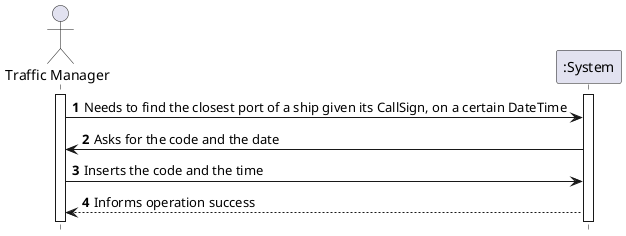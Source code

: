 @startuml
'https://plantuml.com/use-case-diagram

autonumber
hide footbox

actor "Traffic Manager" as TRAFFICMANAGER
participant ":System" as SYSTEM
activate SYSTEM
activate TRAFFICMANAGER

TRAFFICMANAGER -> SYSTEM : Needs to find the closest port of a ship given its CallSign, on a certain DateTime

SYSTEM -> TRAFFICMANAGER: Asks for the code and the date

TRAFFICMANAGER -> SYSTEM : Inserts the code and the time

SYSTEM --> TRAFFICMANAGER : Informs operation success


@enduml
